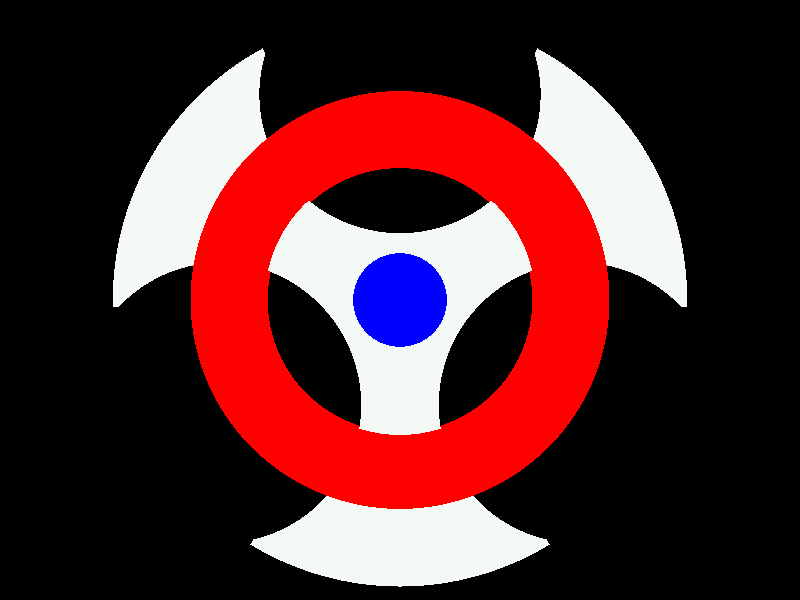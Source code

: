 #include "metals.inc"
#include "glass.inc"
#include "textures.inc"
#include "colors.inc"
#include "finish.inc"

camera {
    direction <0, 0, 1.5>
//    location <0,  0, -180>
    location <0,  0, -400>
//    location <0,  0, -90>
    look_at <0, 0, 0>
}

light_source {<-60, 60, -200> color White}

sky_sphere {
   pigment {
//      Cyan
      Black
   }
}

#declare Blade=difference {
   cylinder {
      <0, 0,  1>, 
      <0, 0, -1>,
      30
   }
     
   cylinder {<0, 22, 2>, <0, 22, -2>, 15}   
   cylinder {<0, 22, 2>, <0, 22, -2>, 15 rotate z*120}   
   cylinder {<0, 22, 2>, <0, 22, -2>, 15 rotate z*240}   
}

union {
   object { 
      Blade 
      texture{T_Silver_5D}
   }
   
   sphere {
      <0, 0, 0>, 5
      texture{pigment{Blue} finish{Glossy}}
   }
   
   torus {
      18, 4
      texture{pigment{Red} finish{Glossy}}     
      rotate x*90
   }
   
   scale 4.2
   
   rotate z*clock*120
}